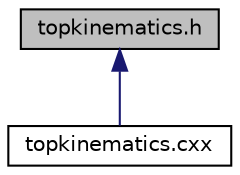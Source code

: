 digraph "topkinematics.h"
{
 // INTERACTIVE_SVG=YES
 // LATEX_PDF_SIZE
  edge [fontname="Helvetica",fontsize="10",labelfontname="Helvetica",labelfontsize="10"];
  node [fontname="Helvetica",fontsize="10",shape=record];
  Node1 [label="topkinematics.h",height=0.2,width=0.4,color="black", fillcolor="grey75", style="filled", fontcolor="black",tooltip=" "];
  Node1 -> Node2 [dir="back",color="midnightblue",fontsize="10",style="solid",fontname="Helvetica"];
  Node2 [label="topkinematics.cxx",height=0.2,width=0.4,color="black", fillcolor="white", style="filled",URL="$mc16_2topkinematics_2topkinematics_8cxx.html",tooltip=" "];
}
